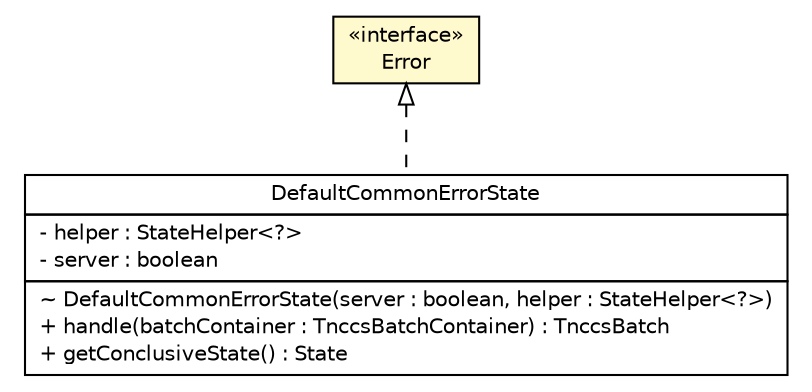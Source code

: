 #!/usr/local/bin/dot
#
# Class diagram 
# Generated by UMLGraph version R5_6 (http://www.umlgraph.org/)
#

digraph G {
	edge [fontname="Helvetica",fontsize=10,labelfontname="Helvetica",labelfontsize=10];
	node [fontname="Helvetica",fontsize=10,shape=plaintext];
	nodesep=0.25;
	ranksep=0.5;
	// de.hsbremen.tc.tnc.tnccs.session.statemachine.Error
	c18563 [label=<<table title="de.hsbremen.tc.tnc.tnccs.session.statemachine.Error" border="0" cellborder="1" cellspacing="0" cellpadding="2" port="p" bgcolor="lemonChiffon" href="./Error.html">
		<tr><td><table border="0" cellspacing="0" cellpadding="1">
<tr><td align="center" balign="center"> &#171;interface&#187; </td></tr>
<tr><td align="center" balign="center"> Error </td></tr>
		</table></td></tr>
		</table>>, URL="./Error.html", fontname="Helvetica", fontcolor="black", fontsize=10.0];
	// de.hsbremen.tc.tnc.tnccs.session.statemachine.simple.DefaultCommonErrorState
	c18573 [label=<<table title="de.hsbremen.tc.tnc.tnccs.session.statemachine.simple.DefaultCommonErrorState" border="0" cellborder="1" cellspacing="0" cellpadding="2" port="p" href="./simple/DefaultCommonErrorState.html">
		<tr><td><table border="0" cellspacing="0" cellpadding="1">
<tr><td align="center" balign="center"> DefaultCommonErrorState </td></tr>
		</table></td></tr>
		<tr><td><table border="0" cellspacing="0" cellpadding="1">
<tr><td align="left" balign="left"> - helper : StateHelper&lt;?&gt; </td></tr>
<tr><td align="left" balign="left"> - server : boolean </td></tr>
		</table></td></tr>
		<tr><td><table border="0" cellspacing="0" cellpadding="1">
<tr><td align="left" balign="left"> ~ DefaultCommonErrorState(server : boolean, helper : StateHelper&lt;?&gt;) </td></tr>
<tr><td align="left" balign="left"> + handle(batchContainer : TnccsBatchContainer) : TnccsBatch </td></tr>
<tr><td align="left" balign="left"> + getConclusiveState() : State </td></tr>
		</table></td></tr>
		</table>>, URL="./simple/DefaultCommonErrorState.html", fontname="Helvetica", fontcolor="black", fontsize=10.0];
	//de.hsbremen.tc.tnc.tnccs.session.statemachine.simple.DefaultCommonErrorState implements de.hsbremen.tc.tnc.tnccs.session.statemachine.Error
	c18563:p -> c18573:p [dir=back,arrowtail=empty,style=dashed];
}

